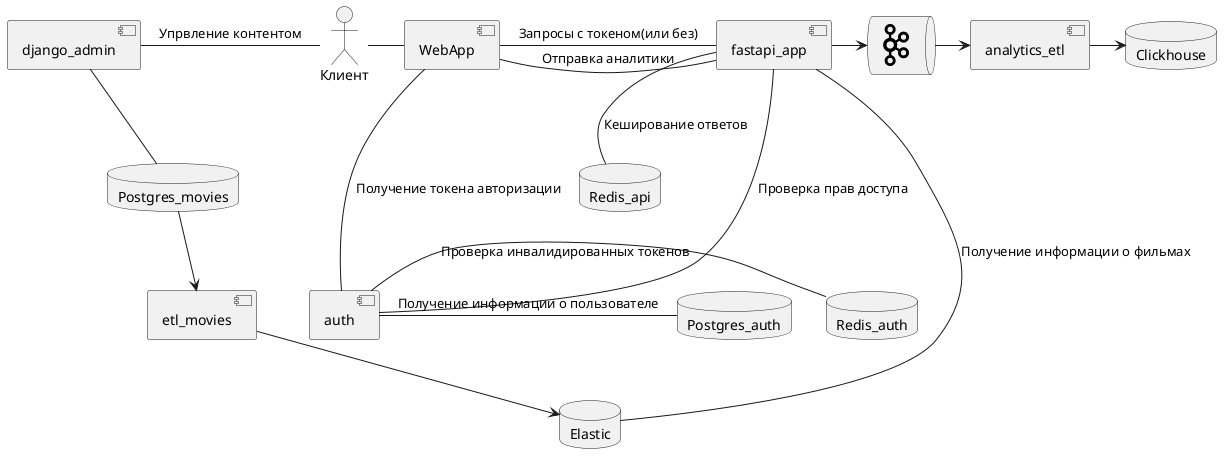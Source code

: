 @startuml
!include <cloudinsight/kafka>
queue "<$kafka>" as kafka
skinparam componentStyle uml2
actor Клиент as Client
component WebApp
component fastapi_app
component auth
component django_admin
component etl_movies
component analytics_etl
database Postgres_auth
database Postgres_movies
database Elastic
database Redis_auth
database Redis_api
database Clickhouse

Client -r----- WebApp
WebApp -r- fastapi_app: Запросы с токеном(или без)
WebApp --- auth: Получение токена авторизации
fastapi_app -r-- auth: Проверка прав доступа
fastapi_app -d- Elastic: Получение информации о фильмах
fastapi_app -d- Redis_api: Кеширование ответов
auth - Postgres_auth: Получение информации о пользователе
auth - Redis_auth: Проверка инвалидированных токенов
Client -l- django_admin: Упрвление контентом
django_admin -d- Postgres_movies
Postgres_movies -d-> etl_movies
etl_movies --> Elastic
WebApp - fastapi_app: Отправка аналитики
fastapi_app -> kafka
kafka -> analytics_etl
analytics_etl -> Clickhouse
@enduml